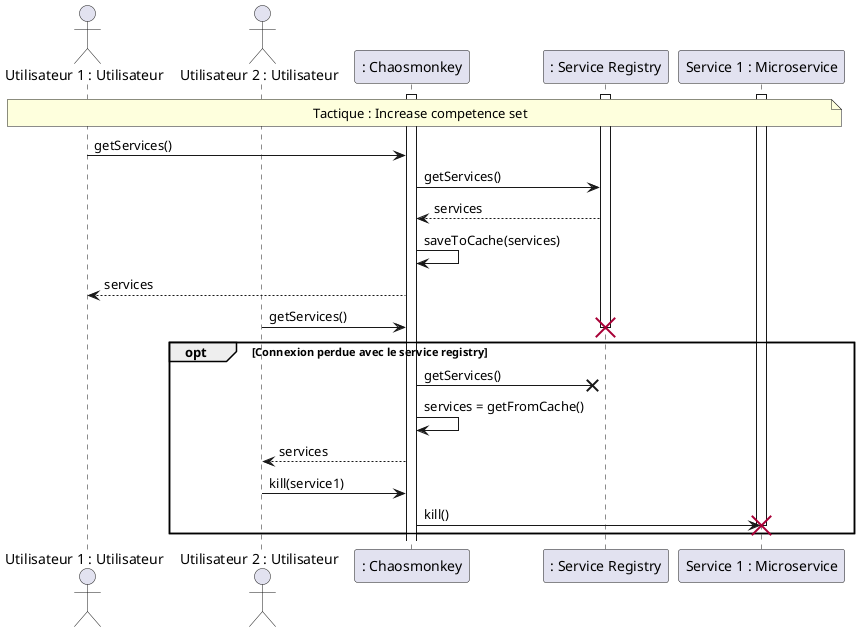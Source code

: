 @startuml RDTQ Disponbilité : Prévention de fautes

actor "Utilisateur 1 : Utilisateur" as user1
actor "Utilisateur 2 : Utilisateur" as user2
participant ": Chaosmonkey" as chaos
participant ": Service Registry" as services
participant "Service 1 : Microservice" as s1

note over user1, s1 : Tactique : Increase competence set
activate chaos
activate services
activate s1
user1 -> chaos : getServices()
chaos -> services : getServices()
services --> chaos : services
chaos -> chaos : saveToCache(services)
chaos --> user1 : services
user2 -> chaos : getServices()
opt Connexion perdue avec le service registry
  destroy services
  chaos -x services : getServices()
  chaos -> chaos : services = getFromCache()
  chaos --> user2 : services
  user2 -> chaos : kill(service1)
  chaos -> s1 : kill()
  destroy s1
end


@enduml